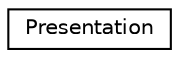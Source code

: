 digraph "Graficzna hierarchia klas"
{
  edge [fontname="Helvetica",fontsize="10",labelfontname="Helvetica",labelfontsize="10"];
  node [fontname="Helvetica",fontsize="10",shape=record];
  rankdir="LR";
  Node0 [label="Presentation",height=0.2,width=0.4,color="black", fillcolor="white", style="filled",URL="$class_presentation.html",tooltip="Klasa umozliwiajaca przedstawienie kazdego przeciwnikia wraz z jego wlasciwosciami. "];
}
